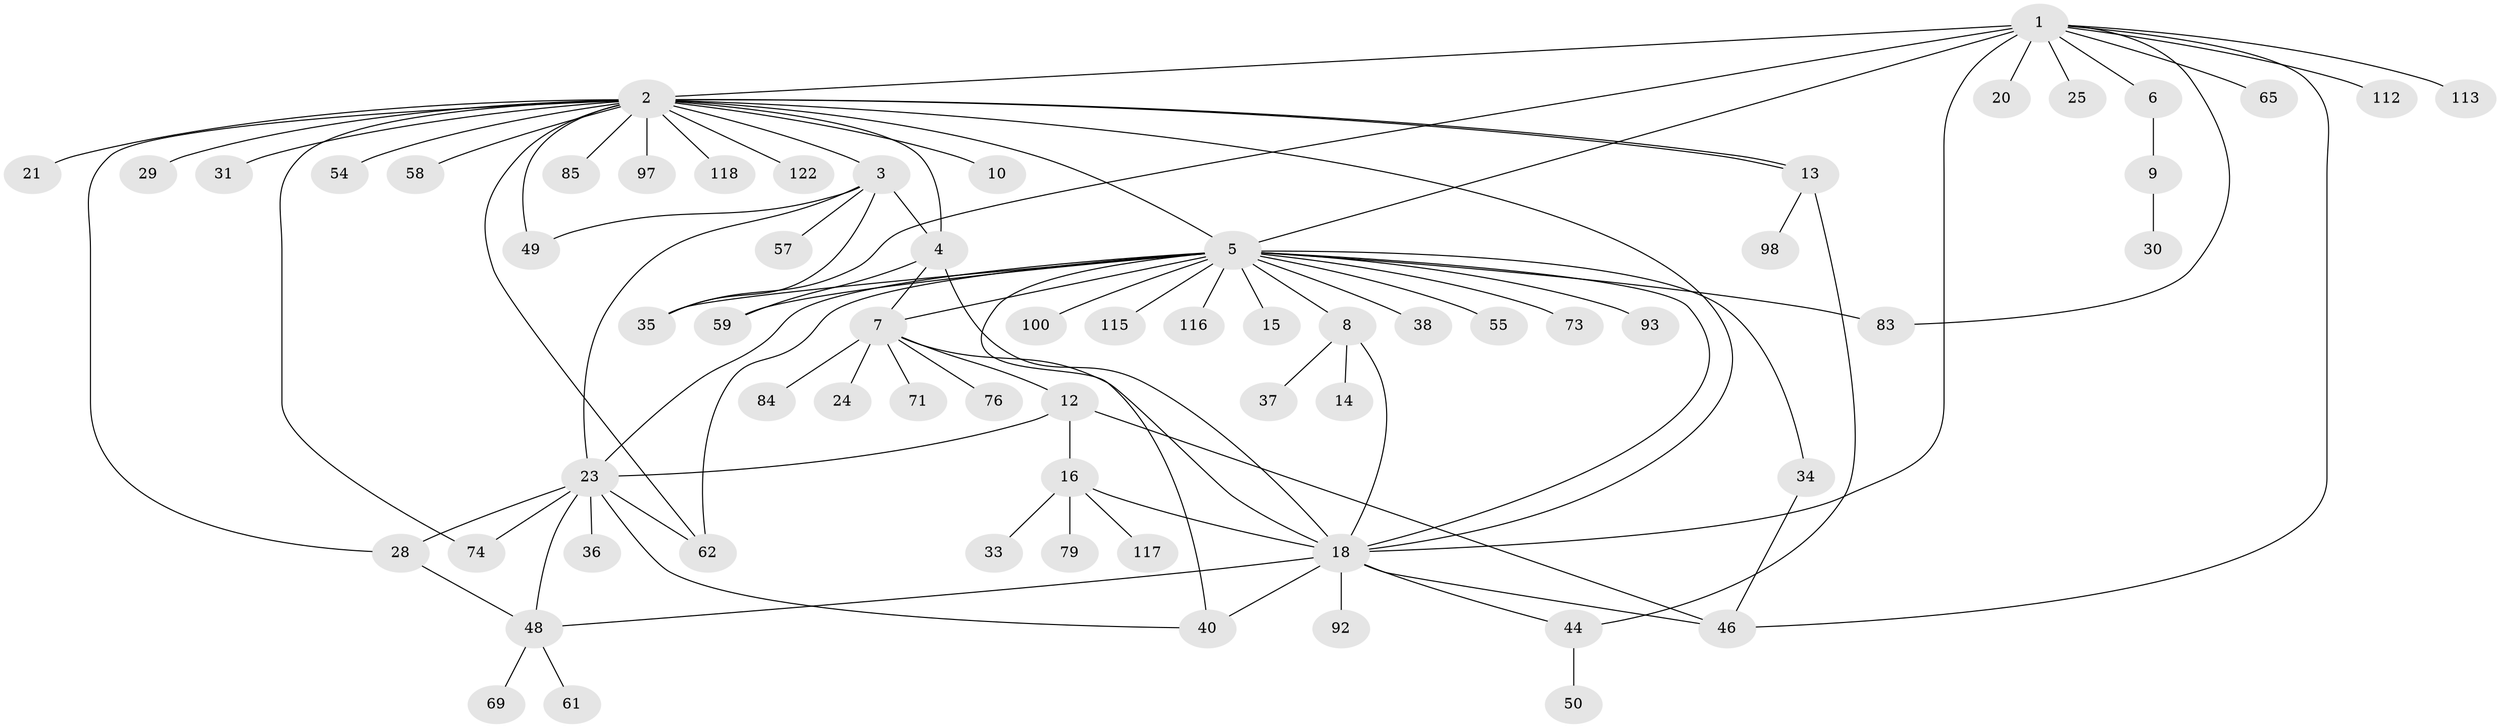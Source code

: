 // original degree distribution, {14: 0.007575757575757576, 21: 0.007575757575757576, 7: 0.015151515151515152, 5: 0.030303030303030304, 19: 0.007575757575757576, 2: 0.23484848484848486, 8: 0.015151515151515152, 6: 0.030303030303030304, 1: 0.5303030303030303, 9: 0.007575757575757576, 13: 0.007575757575757576, 3: 0.07575757575757576, 4: 0.030303030303030304}
// Generated by graph-tools (version 1.1) at 2025/14/03/09/25 04:14:34]
// undirected, 66 vertices, 94 edges
graph export_dot {
graph [start="1"]
  node [color=gray90,style=filled];
  1;
  2;
  3;
  4;
  5 [super="+11"];
  6;
  7;
  8 [super="+107+56"];
  9;
  10;
  12 [super="+17+77+105+119+132+78"];
  13 [super="+47"];
  14;
  15;
  16;
  18 [super="+131+106+19+27+26"];
  20;
  21;
  23 [super="+81+95+45"];
  24;
  25;
  28 [super="+41+87"];
  29;
  30;
  31;
  33;
  34;
  35 [super="+51"];
  36;
  37;
  38;
  40 [super="+64+52+121"];
  44 [super="+75+104+120"];
  46 [super="+88+89+126+111+82+72"];
  48 [super="+60"];
  49;
  50;
  54;
  55 [super="+108"];
  57;
  58 [super="+130"];
  59 [super="+94"];
  61;
  62 [super="+90+68+67"];
  65;
  69 [super="+101"];
  71;
  73;
  74 [super="+110+91"];
  76;
  79;
  83;
  84;
  85;
  92;
  93;
  97;
  98 [super="+103"];
  100;
  112;
  113;
  115;
  116;
  117;
  118;
  122;
  1 -- 2;
  1 -- 6;
  1 -- 18 [weight=3];
  1 -- 20;
  1 -- 25;
  1 -- 46;
  1 -- 65;
  1 -- 83;
  1 -- 112;
  1 -- 113;
  1 -- 5;
  1 -- 35;
  2 -- 3;
  2 -- 4;
  2 -- 5;
  2 -- 10;
  2 -- 13;
  2 -- 13;
  2 -- 21;
  2 -- 28;
  2 -- 29;
  2 -- 31;
  2 -- 49;
  2 -- 54;
  2 -- 58;
  2 -- 62;
  2 -- 74;
  2 -- 85;
  2 -- 97;
  2 -- 118;
  2 -- 122;
  2 -- 18;
  3 -- 4;
  3 -- 23 [weight=2];
  3 -- 35;
  3 -- 49;
  3 -- 57;
  4 -- 7;
  4 -- 59;
  4 -- 18;
  5 -- 7;
  5 -- 8;
  5 -- 15;
  5 -- 34;
  5 -- 38;
  5 -- 40;
  5 -- 55;
  5 -- 59;
  5 -- 73;
  5 -- 83;
  5 -- 93;
  5 -- 100;
  5 -- 115;
  5 -- 116;
  5 -- 23;
  5 -- 18;
  5 -- 62;
  5 -- 35;
  6 -- 9;
  7 -- 12;
  7 -- 24;
  7 -- 71;
  7 -- 76;
  7 -- 84;
  7 -- 18;
  8 -- 14;
  8 -- 37;
  8 -- 18;
  9 -- 30;
  12 -- 16;
  12 -- 46;
  12 -- 23;
  13 -- 98;
  13 -- 44;
  16 -- 33;
  16 -- 79;
  16 -- 117;
  16 -- 18;
  18 -- 40;
  18 -- 44;
  18 -- 46;
  18 -- 48;
  18 -- 92;
  23 -- 36;
  23 -- 74;
  23 -- 62;
  23 -- 40;
  23 -- 48;
  23 -- 28;
  28 -- 48;
  34 -- 46;
  44 -- 50;
  48 -- 61;
  48 -- 69;
}
